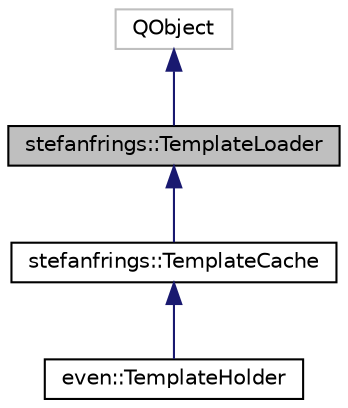 digraph "stefanfrings::TemplateLoader"
{
  edge [fontname="Helvetica",fontsize="10",labelfontname="Helvetica",labelfontsize="10"];
  node [fontname="Helvetica",fontsize="10",shape=record];
  Node0 [label="stefanfrings::TemplateLoader",height=0.2,width=0.4,color="black", fillcolor="grey75", style="filled", fontcolor="black"];
  Node1 -> Node0 [dir="back",color="midnightblue",fontsize="10",style="solid",fontname="Helvetica"];
  Node1 [label="QObject",height=0.2,width=0.4,color="grey75", fillcolor="white", style="filled"];
  Node0 -> Node2 [dir="back",color="midnightblue",fontsize="10",style="solid",fontname="Helvetica"];
  Node2 [label="stefanfrings::TemplateCache",height=0.2,width=0.4,color="black", fillcolor="white", style="filled",URL="$classstefanfrings_1_1_template_cache.html"];
  Node2 -> Node3 [dir="back",color="midnightblue",fontsize="10",style="solid",fontname="Helvetica"];
  Node3 [label="even::TemplateHolder",height=0.2,width=0.4,color="black", fillcolor="white", style="filled",URL="$classeven_1_1_template_holder.html"];
}
